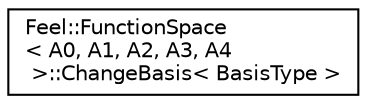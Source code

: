 digraph "Graphical Class Hierarchy"
{
 // LATEX_PDF_SIZE
  edge [fontname="Helvetica",fontsize="10",labelfontname="Helvetica",labelfontsize="10"];
  node [fontname="Helvetica",fontsize="10",shape=record];
  rankdir="LR";
  Node0 [label="Feel::FunctionSpace\l\< A0, A1, A2, A3, A4\l \>::ChangeBasis\< BasisType \>",height=0.2,width=0.4,color="black", fillcolor="white", style="filled",URL="$structFeel_1_1FunctionSpace_1_1ChangeBasis.html",tooltip=" "];
}
